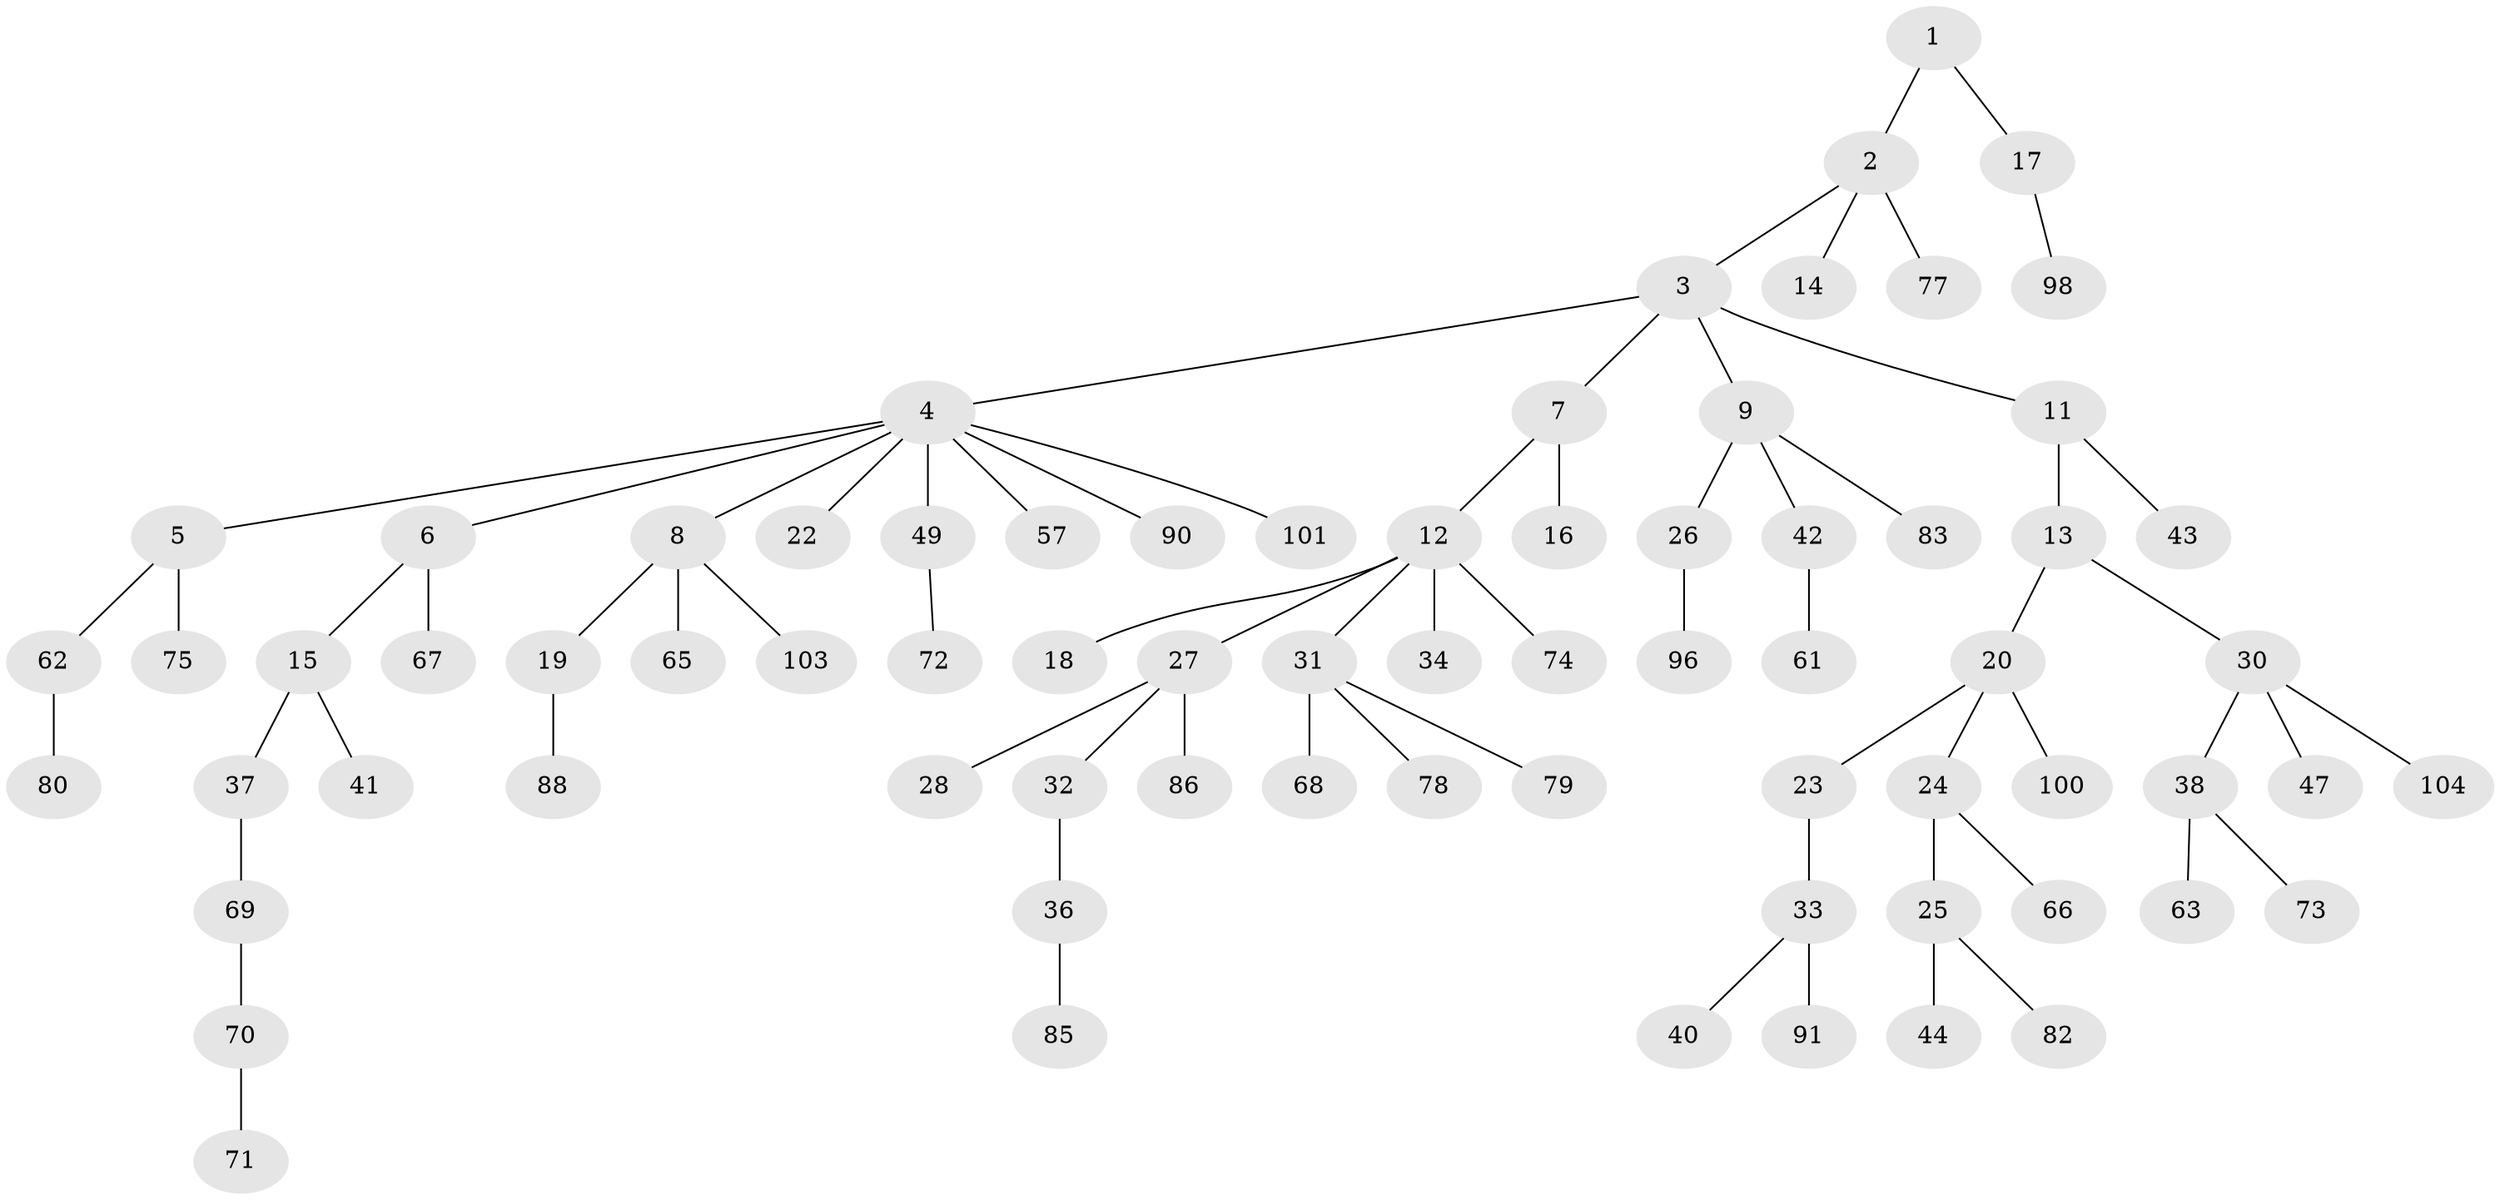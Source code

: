 // original degree distribution, {3: 0.13333333333333333, 5: 0.02857142857142857, 6: 0.01904761904761905, 10: 0.009523809523809525, 4: 0.06666666666666667, 2: 0.21904761904761905, 1: 0.5238095238095238}
// Generated by graph-tools (version 1.1) at 2025/11/02/27/25 16:11:27]
// undirected, 73 vertices, 72 edges
graph export_dot {
graph [start="1"]
  node [color=gray90,style=filled];
  1 [super="+50"];
  2 [super="+45"];
  3 [super="+58"];
  4 [super="+53"];
  5;
  6 [super="+59"];
  7;
  8 [super="+10"];
  9;
  11;
  12 [super="+60"];
  13;
  14;
  15 [super="+29"];
  16 [super="+89"];
  17 [super="+97"];
  18;
  19 [super="+93"];
  20 [super="+21"];
  22;
  23;
  24 [super="+52"];
  25 [super="+92"];
  26 [super="+39"];
  27 [super="+54"];
  28;
  30 [super="+94"];
  31 [super="+35"];
  32 [super="+56"];
  33 [super="+51"];
  34;
  36;
  37 [super="+46"];
  38 [super="+64"];
  40 [super="+55"];
  41;
  42 [super="+48"];
  43 [super="+99"];
  44;
  47;
  49;
  57;
  61 [super="+76"];
  62;
  63;
  65 [super="+81"];
  66;
  67;
  68 [super="+87"];
  69;
  70 [super="+95"];
  71;
  72;
  73 [super="+102"];
  74;
  75;
  77;
  78 [super="+84"];
  79;
  80;
  82;
  83;
  85;
  86;
  88;
  90;
  91;
  96 [super="+105"];
  98;
  100;
  101;
  103;
  104;
  1 -- 2;
  1 -- 17;
  2 -- 3;
  2 -- 14;
  2 -- 77;
  3 -- 4;
  3 -- 7;
  3 -- 9;
  3 -- 11;
  4 -- 5;
  4 -- 6;
  4 -- 8;
  4 -- 22;
  4 -- 49;
  4 -- 57;
  4 -- 90;
  4 -- 101;
  5 -- 62;
  5 -- 75;
  6 -- 15;
  6 -- 67;
  7 -- 12;
  7 -- 16;
  8 -- 19;
  8 -- 103;
  8 -- 65;
  9 -- 26;
  9 -- 42;
  9 -- 83;
  11 -- 13;
  11 -- 43;
  12 -- 18;
  12 -- 27;
  12 -- 31;
  12 -- 34;
  12 -- 74;
  13 -- 20;
  13 -- 30;
  15 -- 41;
  15 -- 37;
  17 -- 98;
  19 -- 88;
  20 -- 23;
  20 -- 24;
  20 -- 100;
  23 -- 33;
  24 -- 25;
  24 -- 66;
  25 -- 44;
  25 -- 82;
  26 -- 96;
  27 -- 28;
  27 -- 32;
  27 -- 86;
  30 -- 38;
  30 -- 47;
  30 -- 104;
  31 -- 78;
  31 -- 79;
  31 -- 68;
  32 -- 36;
  33 -- 40;
  33 -- 91;
  36 -- 85;
  37 -- 69;
  38 -- 63;
  38 -- 73;
  42 -- 61;
  49 -- 72;
  62 -- 80;
  69 -- 70;
  70 -- 71;
}
